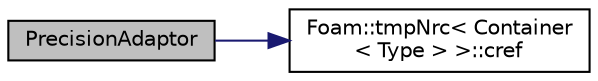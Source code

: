 digraph "PrecisionAdaptor"
{
  bgcolor="transparent";
  edge [fontname="Helvetica",fontsize="10",labelfontname="Helvetica",labelfontsize="10"];
  node [fontname="Helvetica",fontsize="10",shape=record];
  rankdir="LR";
  Node1 [label="PrecisionAdaptor",height=0.2,width=0.4,color="black", fillcolor="grey75", style="filled" fontcolor="black"];
  Node1 -> Node2 [color="midnightblue",fontsize="10",style="solid",fontname="Helvetica"];
  Node2 [label="Foam::tmpNrc\< Container\l\< Type \> \>::cref",height=0.2,width=0.4,color="black",URL="$classFoam_1_1tmpNrc.html#a68eccc38e4436b1ae95e3f5b36940d81",tooltip="Return the const object reference or a const reference to the contents of a non-null managed pointer..."];
}
